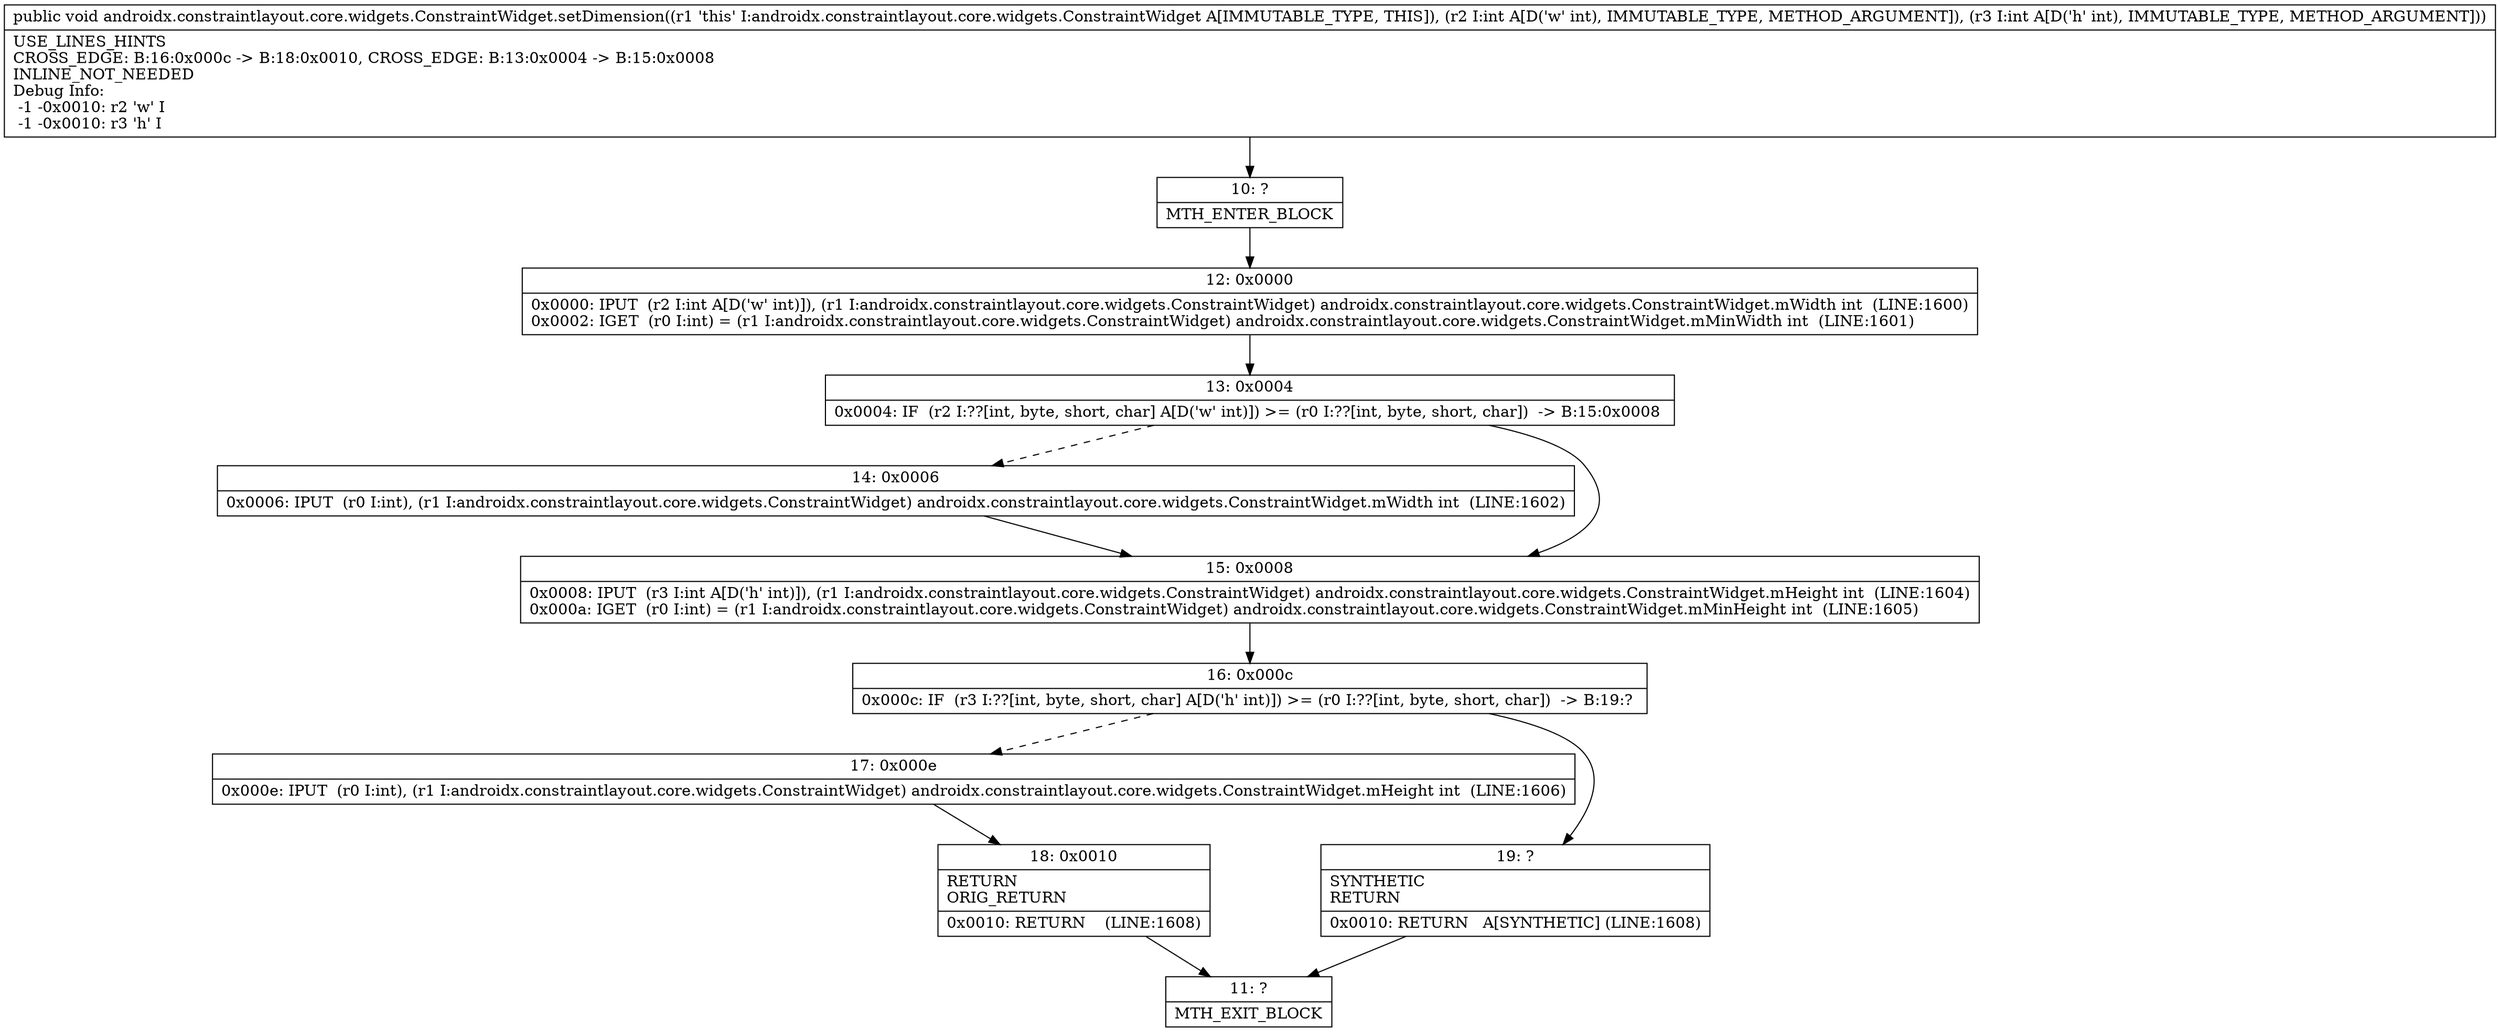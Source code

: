 digraph "CFG forandroidx.constraintlayout.core.widgets.ConstraintWidget.setDimension(II)V" {
Node_10 [shape=record,label="{10\:\ ?|MTH_ENTER_BLOCK\l}"];
Node_12 [shape=record,label="{12\:\ 0x0000|0x0000: IPUT  (r2 I:int A[D('w' int)]), (r1 I:androidx.constraintlayout.core.widgets.ConstraintWidget) androidx.constraintlayout.core.widgets.ConstraintWidget.mWidth int  (LINE:1600)\l0x0002: IGET  (r0 I:int) = (r1 I:androidx.constraintlayout.core.widgets.ConstraintWidget) androidx.constraintlayout.core.widgets.ConstraintWidget.mMinWidth int  (LINE:1601)\l}"];
Node_13 [shape=record,label="{13\:\ 0x0004|0x0004: IF  (r2 I:??[int, byte, short, char] A[D('w' int)]) \>= (r0 I:??[int, byte, short, char])  \-\> B:15:0x0008 \l}"];
Node_14 [shape=record,label="{14\:\ 0x0006|0x0006: IPUT  (r0 I:int), (r1 I:androidx.constraintlayout.core.widgets.ConstraintWidget) androidx.constraintlayout.core.widgets.ConstraintWidget.mWidth int  (LINE:1602)\l}"];
Node_15 [shape=record,label="{15\:\ 0x0008|0x0008: IPUT  (r3 I:int A[D('h' int)]), (r1 I:androidx.constraintlayout.core.widgets.ConstraintWidget) androidx.constraintlayout.core.widgets.ConstraintWidget.mHeight int  (LINE:1604)\l0x000a: IGET  (r0 I:int) = (r1 I:androidx.constraintlayout.core.widgets.ConstraintWidget) androidx.constraintlayout.core.widgets.ConstraintWidget.mMinHeight int  (LINE:1605)\l}"];
Node_16 [shape=record,label="{16\:\ 0x000c|0x000c: IF  (r3 I:??[int, byte, short, char] A[D('h' int)]) \>= (r0 I:??[int, byte, short, char])  \-\> B:19:? \l}"];
Node_17 [shape=record,label="{17\:\ 0x000e|0x000e: IPUT  (r0 I:int), (r1 I:androidx.constraintlayout.core.widgets.ConstraintWidget) androidx.constraintlayout.core.widgets.ConstraintWidget.mHeight int  (LINE:1606)\l}"];
Node_18 [shape=record,label="{18\:\ 0x0010|RETURN\lORIG_RETURN\l|0x0010: RETURN    (LINE:1608)\l}"];
Node_11 [shape=record,label="{11\:\ ?|MTH_EXIT_BLOCK\l}"];
Node_19 [shape=record,label="{19\:\ ?|SYNTHETIC\lRETURN\l|0x0010: RETURN   A[SYNTHETIC] (LINE:1608)\l}"];
MethodNode[shape=record,label="{public void androidx.constraintlayout.core.widgets.ConstraintWidget.setDimension((r1 'this' I:androidx.constraintlayout.core.widgets.ConstraintWidget A[IMMUTABLE_TYPE, THIS]), (r2 I:int A[D('w' int), IMMUTABLE_TYPE, METHOD_ARGUMENT]), (r3 I:int A[D('h' int), IMMUTABLE_TYPE, METHOD_ARGUMENT]))  | USE_LINES_HINTS\lCROSS_EDGE: B:16:0x000c \-\> B:18:0x0010, CROSS_EDGE: B:13:0x0004 \-\> B:15:0x0008\lINLINE_NOT_NEEDED\lDebug Info:\l  \-1 \-0x0010: r2 'w' I\l  \-1 \-0x0010: r3 'h' I\l}"];
MethodNode -> Node_10;Node_10 -> Node_12;
Node_12 -> Node_13;
Node_13 -> Node_14[style=dashed];
Node_13 -> Node_15;
Node_14 -> Node_15;
Node_15 -> Node_16;
Node_16 -> Node_17[style=dashed];
Node_16 -> Node_19;
Node_17 -> Node_18;
Node_18 -> Node_11;
Node_19 -> Node_11;
}

